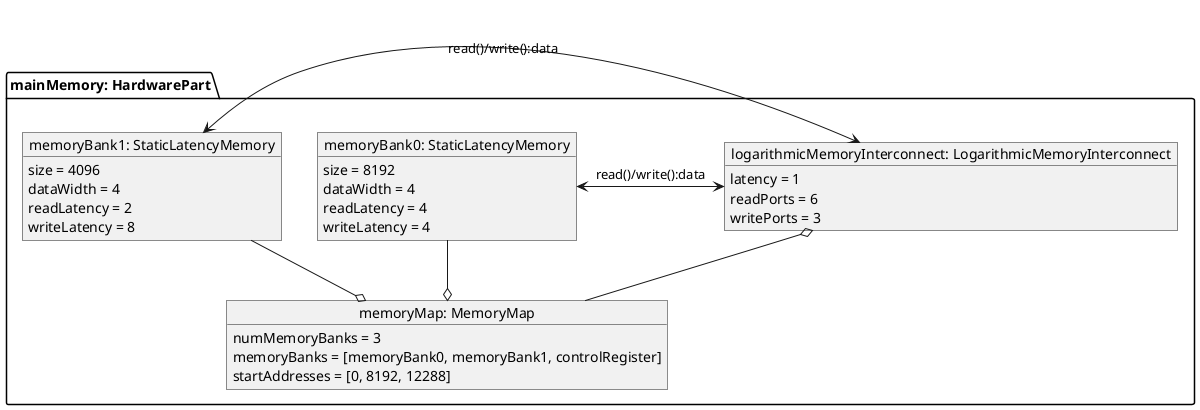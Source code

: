 @startuml
package "mainMemory: HardwarePart" {

    object "memoryBank0: StaticLatencyMemory" as memoryBank0 {
        size = 8192
        dataWidth = 4
        readLatency = 4
        writeLatency = 4
    }

    object "memoryBank1: StaticLatencyMemory" as memoryBank1 {
        size = 4096
        dataWidth = 4
        readLatency = 2
        writeLatency = 8
    }

    object "logarithmicMemoryInterconnect: LogarithmicMemoryInterconnect" as logarithmicMemoryInterconnect {
        latency = 1
        readPorts = 6
        writePorts = 3 
    }

    object "memoryMap: MemoryMap" as memoryMap {
        numMemoryBanks = 3
        memoryBanks = [memoryBank0, memoryBank1, controlRegister]
        startAddresses = [0, 8192, 12288]
    }

    memoryBank0 <-right-> logarithmicMemoryInterconnect : "read()/write():data"
    memoryBank1 <-right-> logarithmicMemoryInterconnect : "read()/write():data"
    memoryBank0 -[hidden]left- memoryBank1 

    memoryMap -up-o logarithmicMemoryInterconnect
    memoryBank0 --o memoryMap
    memoryBank1 --o memoryMap
}

@enduml